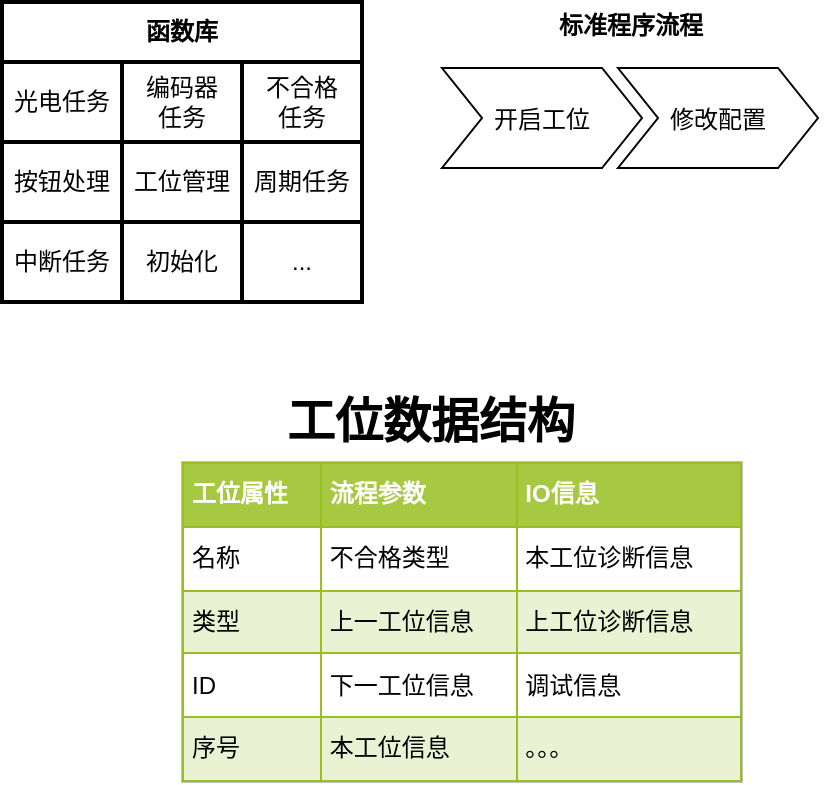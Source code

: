 <mxfile version="14.5.8" type="github">
  <diagram id="C5RBs43oDa-KdzZeNtuy" name="Page-1">
    <mxGraphModel dx="781" dy="509" grid="1" gridSize="10" guides="1" tooltips="1" connect="1" arrows="1" fold="1" page="1" pageScale="1" pageWidth="827" pageHeight="1169" math="0" shadow="0">
      <root>
        <mxCell id="WIyWlLk6GJQsqaUBKTNV-0" />
        <mxCell id="WIyWlLk6GJQsqaUBKTNV-1" parent="WIyWlLk6GJQsqaUBKTNV-0" />
        <mxCell id="4cwtlLug8kGohqriUpn6-13" value="函数库" style="shape=table;html=1;whiteSpace=wrap;startSize=30;container=1;collapsible=0;childLayout=tableLayout;fontStyle=1;align=center;strokeWidth=2;" vertex="1" parent="WIyWlLk6GJQsqaUBKTNV-1">
          <mxGeometry x="150" y="150" width="180" height="150" as="geometry" />
        </mxCell>
        <mxCell id="4cwtlLug8kGohqriUpn6-14" value="" style="shape=partialRectangle;html=1;whiteSpace=wrap;collapsible=0;dropTarget=0;pointerEvents=0;fillColor=none;top=0;left=0;bottom=0;right=0;points=[[0,0.5],[1,0.5]];portConstraint=eastwest;" vertex="1" parent="4cwtlLug8kGohqriUpn6-13">
          <mxGeometry y="30" width="180" height="40" as="geometry" />
        </mxCell>
        <mxCell id="4cwtlLug8kGohqriUpn6-15" value="光电任务" style="shape=partialRectangle;html=1;whiteSpace=wrap;connectable=0;fillColor=none;top=0;left=0;bottom=0;right=0;overflow=hidden;" vertex="1" parent="4cwtlLug8kGohqriUpn6-14">
          <mxGeometry width="60" height="40" as="geometry" />
        </mxCell>
        <mxCell id="4cwtlLug8kGohqriUpn6-16" value="编码器&lt;br&gt;任务" style="shape=partialRectangle;html=1;whiteSpace=wrap;connectable=0;fillColor=none;top=0;left=0;bottom=0;right=0;overflow=hidden;" vertex="1" parent="4cwtlLug8kGohqriUpn6-14">
          <mxGeometry x="60" width="60" height="40" as="geometry" />
        </mxCell>
        <mxCell id="4cwtlLug8kGohqriUpn6-17" value="不合格&lt;br&gt;任务" style="shape=partialRectangle;html=1;whiteSpace=wrap;connectable=0;fillColor=none;top=0;left=0;bottom=0;right=0;overflow=hidden;" vertex="1" parent="4cwtlLug8kGohqriUpn6-14">
          <mxGeometry x="120" width="60" height="40" as="geometry" />
        </mxCell>
        <mxCell id="4cwtlLug8kGohqriUpn6-18" value="" style="shape=partialRectangle;html=1;whiteSpace=wrap;collapsible=0;dropTarget=0;pointerEvents=0;fillColor=none;top=0;left=0;bottom=0;right=0;points=[[0,0.5],[1,0.5]];portConstraint=eastwest;" vertex="1" parent="4cwtlLug8kGohqriUpn6-13">
          <mxGeometry y="70" width="180" height="40" as="geometry" />
        </mxCell>
        <mxCell id="4cwtlLug8kGohqriUpn6-19" value="按钮处理" style="shape=partialRectangle;html=1;whiteSpace=wrap;connectable=0;fillColor=none;top=0;left=0;bottom=0;right=0;overflow=hidden;" vertex="1" parent="4cwtlLug8kGohqriUpn6-18">
          <mxGeometry width="60" height="40" as="geometry" />
        </mxCell>
        <mxCell id="4cwtlLug8kGohqriUpn6-20" value="工位管理" style="shape=partialRectangle;html=1;whiteSpace=wrap;connectable=0;fillColor=none;top=0;left=0;bottom=0;right=0;overflow=hidden;" vertex="1" parent="4cwtlLug8kGohqriUpn6-18">
          <mxGeometry x="60" width="60" height="40" as="geometry" />
        </mxCell>
        <mxCell id="4cwtlLug8kGohqriUpn6-21" value="周期任务" style="shape=partialRectangle;html=1;whiteSpace=wrap;connectable=0;fillColor=none;top=0;left=0;bottom=0;right=0;overflow=hidden;" vertex="1" parent="4cwtlLug8kGohqriUpn6-18">
          <mxGeometry x="120" width="60" height="40" as="geometry" />
        </mxCell>
        <mxCell id="4cwtlLug8kGohqriUpn6-22" value="" style="shape=partialRectangle;html=1;whiteSpace=wrap;collapsible=0;dropTarget=0;pointerEvents=0;fillColor=none;top=0;left=0;bottom=0;right=0;points=[[0,0.5],[1,0.5]];portConstraint=eastwest;" vertex="1" parent="4cwtlLug8kGohqriUpn6-13">
          <mxGeometry y="110" width="180" height="40" as="geometry" />
        </mxCell>
        <mxCell id="4cwtlLug8kGohqriUpn6-23" value="中断任务" style="shape=partialRectangle;html=1;whiteSpace=wrap;connectable=0;fillColor=none;top=0;left=0;bottom=0;right=0;overflow=hidden;" vertex="1" parent="4cwtlLug8kGohqriUpn6-22">
          <mxGeometry width="60" height="40" as="geometry" />
        </mxCell>
        <mxCell id="4cwtlLug8kGohqriUpn6-24" value="初始化" style="shape=partialRectangle;html=1;whiteSpace=wrap;connectable=0;fillColor=none;top=0;left=0;bottom=0;right=0;overflow=hidden;" vertex="1" parent="4cwtlLug8kGohqriUpn6-22">
          <mxGeometry x="60" width="60" height="40" as="geometry" />
        </mxCell>
        <mxCell id="4cwtlLug8kGohqriUpn6-25" value="..." style="shape=partialRectangle;html=1;whiteSpace=wrap;connectable=0;fillColor=none;top=0;left=0;bottom=0;right=0;overflow=hidden;" vertex="1" parent="4cwtlLug8kGohqriUpn6-22">
          <mxGeometry x="120" width="60" height="40" as="geometry" />
        </mxCell>
        <mxCell id="4cwtlLug8kGohqriUpn6-27" value="标准程序流程" style="swimlane;childLayout=stackLayout;horizontal=1;fillColor=none;horizontalStack=1;resizeParent=1;resizeParentMax=0;resizeLast=0;collapsible=0;strokeColor=none;stackBorder=10;stackSpacing=-12;resizable=1;align=center;points=[];fontColor=#000000;html=1;" vertex="1" parent="WIyWlLk6GJQsqaUBKTNV-1">
          <mxGeometry x="360" y="150" width="208" height="93" as="geometry" />
        </mxCell>
        <mxCell id="4cwtlLug8kGohqriUpn6-29" value="开启工位" style="shape=step;perimeter=stepPerimeter;fixedSize=1;points=[];" vertex="1" parent="4cwtlLug8kGohqriUpn6-27">
          <mxGeometry x="10" y="33" width="100" height="50" as="geometry" />
        </mxCell>
        <mxCell id="4cwtlLug8kGohqriUpn6-30" value="修改配置" style="shape=step;perimeter=stepPerimeter;fixedSize=1;points=[];" vertex="1" parent="4cwtlLug8kGohqriUpn6-27">
          <mxGeometry x="98" y="33" width="100" height="50" as="geometry" />
        </mxCell>
        <mxCell id="4cwtlLug8kGohqriUpn6-31" value="&lt;table border=&quot;1&quot; width=&quot;100%&quot; cellpadding=&quot;4&quot; style=&quot;width: 100% ; height: 100% ; border-collapse: collapse&quot;&gt;&lt;tbody&gt;&lt;tr style=&quot;background-color: #a7c942 ; color: #ffffff ; border: 1px solid #98bf21&quot;&gt;&lt;th align=&quot;left&quot;&gt;工位属性&lt;/th&gt;&lt;th align=&quot;left&quot;&gt;流程参数&lt;/th&gt;&lt;th align=&quot;left&quot;&gt;IO信息&lt;/th&gt;&lt;/tr&gt;&lt;tr style=&quot;border: 1px solid #98bf21&quot;&gt;&lt;td&gt;名称&lt;/td&gt;&lt;td&gt;不合格类型&lt;/td&gt;&lt;td&gt;本工位诊断信息&lt;/td&gt;&lt;/tr&gt;&lt;tr style=&quot;background-color: #eaf2d3 ; border: 1px solid #98bf21&quot;&gt;&lt;td&gt;类型&lt;/td&gt;&lt;td&gt;上一工位信息&lt;/td&gt;&lt;td&gt;上工位诊断信息&lt;/td&gt;&lt;/tr&gt;&lt;tr style=&quot;border: 1px solid #98bf21&quot;&gt;&lt;td&gt;ID&lt;/td&gt;&lt;td&gt;下一工位信息&lt;/td&gt;&lt;td&gt;调试信息&lt;/td&gt;&lt;/tr&gt;&lt;tr style=&quot;background-color: #eaf2d3 ; border: 1px solid #98bf21&quot;&gt;&lt;td&gt;序号&lt;/td&gt;&lt;td&gt;本工位信息&lt;/td&gt;&lt;td&gt;。。。&lt;/td&gt;&lt;/tr&gt;&lt;/tbody&gt;&lt;/table&gt;" style="text;html=1;strokeColor=#c0c0c0;fillColor=#ffffff;overflow=fill;rounded=0;" vertex="1" parent="WIyWlLk6GJQsqaUBKTNV-1">
          <mxGeometry x="240" y="380" width="280" height="160" as="geometry" />
        </mxCell>
        <mxCell id="4cwtlLug8kGohqriUpn6-32" value="工位数据结构" style="text;strokeColor=none;fillColor=none;html=1;fontSize=24;fontStyle=1;verticalAlign=middle;align=center;" vertex="1" parent="WIyWlLk6GJQsqaUBKTNV-1">
          <mxGeometry x="314" y="340" width="100" height="40" as="geometry" />
        </mxCell>
      </root>
    </mxGraphModel>
  </diagram>
</mxfile>

